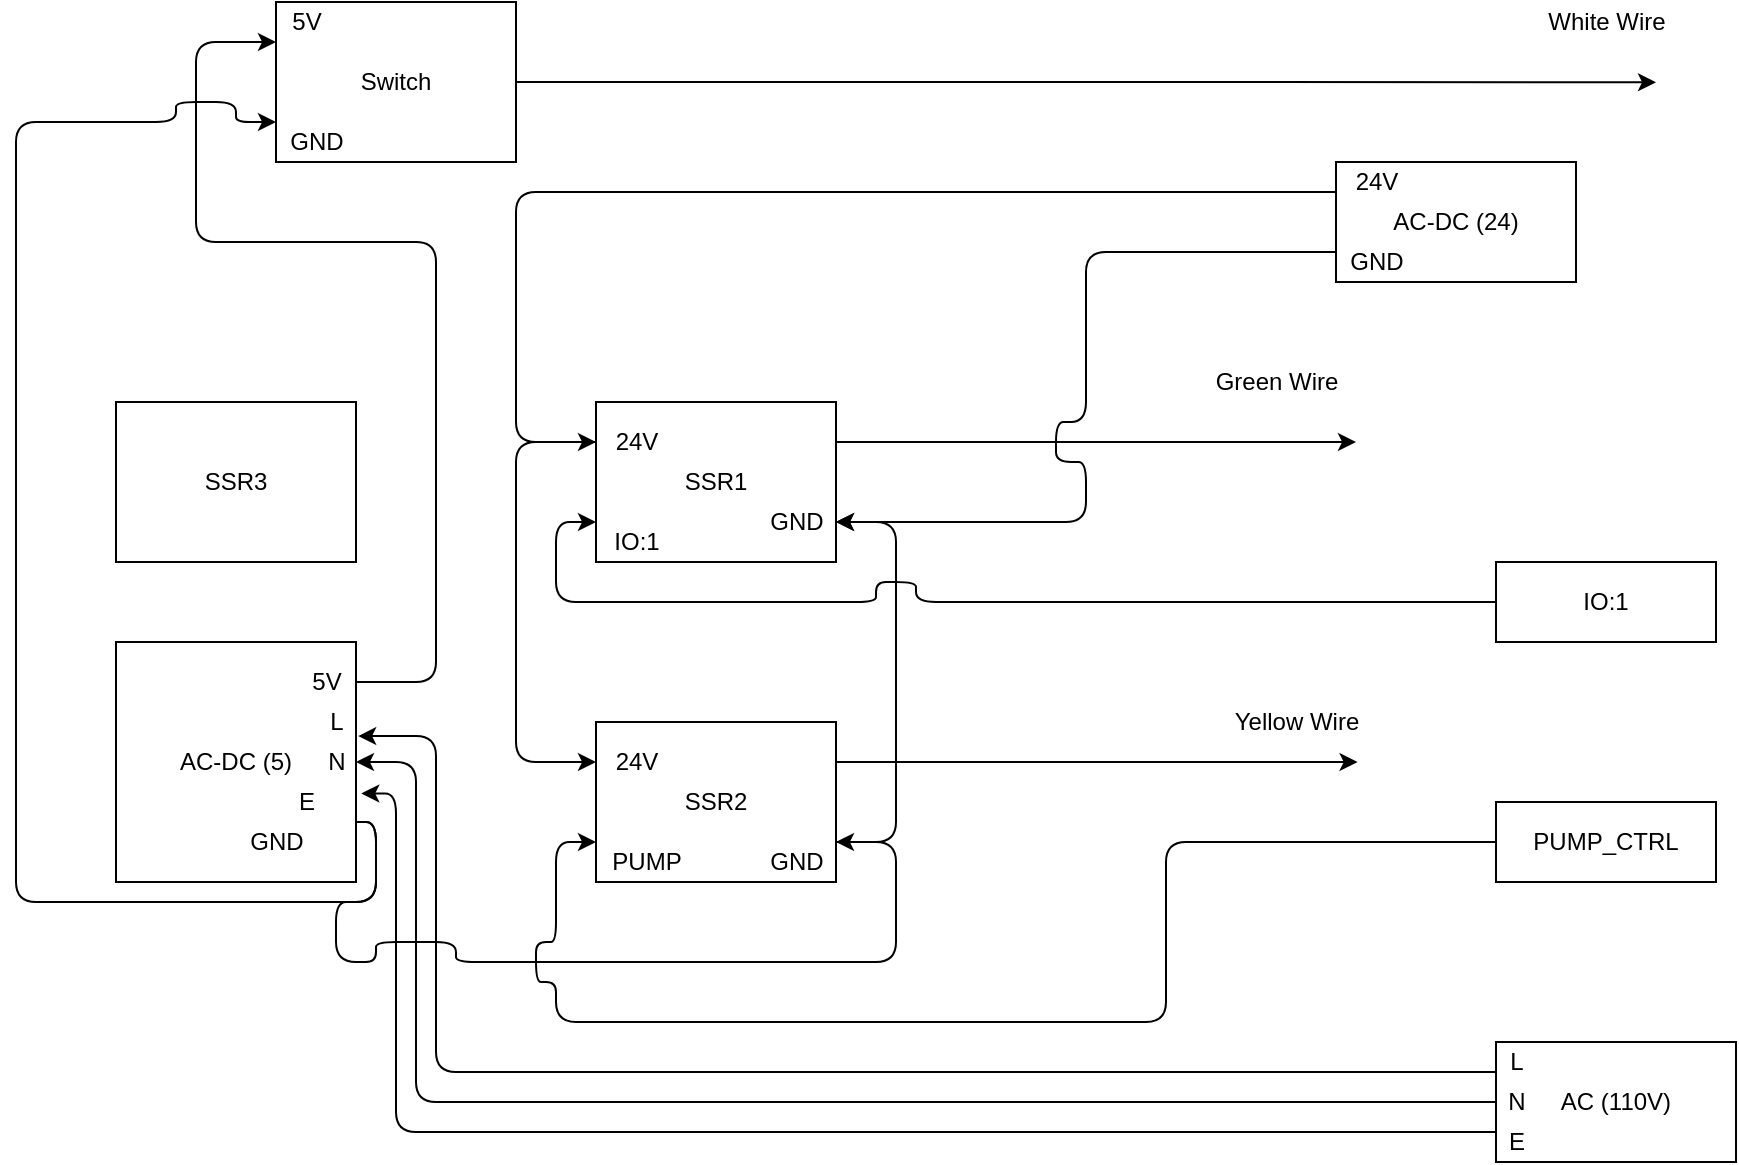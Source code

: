 <mxfile version="13.10.0" type="embed">
    <diagram id="Lhh-HcLvdtvalfxC7fJB" name="Page-1">
        <mxGraphModel dx="1081" dy="557" grid="1" gridSize="10" guides="1" tooltips="1" connect="1" arrows="1" fold="1" page="1" pageScale="1" pageWidth="850" pageHeight="1100" math="0" shadow="0">
            <root>
                <mxCell id="0"/>
                <mxCell id="1" parent="0"/>
                <mxCell id="12" style="edgeStyle=orthogonalEdgeStyle;rounded=1;orthogonalLoop=1;jettySize=auto;html=1;exitX=1;exitY=0.25;exitDx=0;exitDy=0;" edge="1" parent="1" source="2">
                    <mxGeometry relative="1" as="geometry">
                        <mxPoint x="780" y="300" as="targetPoint"/>
                    </mxGeometry>
                </mxCell>
                <mxCell id="21" style="edgeStyle=orthogonalEdgeStyle;rounded=1;orthogonalLoop=1;jettySize=auto;html=1;exitX=0;exitY=0.25;exitDx=0;exitDy=0;entryX=0;entryY=0.25;entryDx=0;entryDy=0;" edge="1" parent="1" source="2" target="3">
                    <mxGeometry relative="1" as="geometry">
                        <Array as="points">
                            <mxPoint x="360" y="300"/>
                            <mxPoint x="360" y="460"/>
                        </Array>
                    </mxGeometry>
                </mxCell>
                <mxCell id="2" value="SSR1" style="rounded=0;whiteSpace=wrap;html=1;" vertex="1" parent="1">
                    <mxGeometry x="400" y="280" width="120" height="80" as="geometry"/>
                </mxCell>
                <mxCell id="9" style="edgeStyle=orthogonalEdgeStyle;rounded=1;orthogonalLoop=1;jettySize=auto;html=1;exitX=1;exitY=0.75;exitDx=0;exitDy=0;entryX=1;entryY=0.75;entryDx=0;entryDy=0;" edge="1" parent="1" source="3" target="2">
                    <mxGeometry relative="1" as="geometry">
                        <Array as="points">
                            <mxPoint x="550" y="500"/>
                            <mxPoint x="550" y="340"/>
                        </Array>
                    </mxGeometry>
                </mxCell>
                <mxCell id="15" style="edgeStyle=orthogonalEdgeStyle;rounded=1;orthogonalLoop=1;jettySize=auto;html=1;exitX=1;exitY=0.25;exitDx=0;exitDy=0;" edge="1" parent="1" source="3">
                    <mxGeometry relative="1" as="geometry">
                        <mxPoint x="780.8" y="460" as="targetPoint"/>
                    </mxGeometry>
                </mxCell>
                <mxCell id="3" value="SSR2" style="rounded=0;whiteSpace=wrap;html=1;" vertex="1" parent="1">
                    <mxGeometry x="400" y="440" width="120" height="80" as="geometry"/>
                </mxCell>
                <mxCell id="7" style="edgeStyle=orthogonalEdgeStyle;rounded=1;orthogonalLoop=1;jettySize=auto;html=1;exitX=1;exitY=0.75;exitDx=0;exitDy=0;entryX=1;entryY=0.75;entryDx=0;entryDy=0;" edge="1" parent="1" source="4" target="3">
                    <mxGeometry relative="1" as="geometry">
                        <Array as="points">
                            <mxPoint x="290" y="490"/>
                            <mxPoint x="290" y="530"/>
                            <mxPoint x="270" y="530"/>
                            <mxPoint x="270" y="560"/>
                            <mxPoint x="290" y="560"/>
                            <mxPoint x="290" y="550"/>
                            <mxPoint x="330" y="550"/>
                            <mxPoint x="330" y="560"/>
                            <mxPoint x="550" y="560"/>
                            <mxPoint x="550" y="500"/>
                        </Array>
                    </mxGeometry>
                </mxCell>
                <mxCell id="16" style="edgeStyle=orthogonalEdgeStyle;rounded=1;orthogonalLoop=1;jettySize=auto;html=1;exitX=1;exitY=0.25;exitDx=0;exitDy=0;entryX=0;entryY=0.25;entryDx=0;entryDy=0;" edge="1" parent="1" source="4" target="6">
                    <mxGeometry relative="1" as="geometry">
                        <Array as="points">
                            <mxPoint x="270" y="430"/>
                            <mxPoint x="270" y="420"/>
                            <mxPoint x="320" y="420"/>
                            <mxPoint x="320" y="200"/>
                            <mxPoint x="200" y="200"/>
                            <mxPoint x="200" y="100"/>
                        </Array>
                    </mxGeometry>
                </mxCell>
                <mxCell id="45" style="edgeStyle=orthogonalEdgeStyle;rounded=1;orthogonalLoop=1;jettySize=auto;html=1;exitX=1;exitY=0.75;exitDx=0;exitDy=0;entryX=0;entryY=0.75;entryDx=0;entryDy=0;" edge="1" parent="1" source="4" target="6">
                    <mxGeometry relative="1" as="geometry">
                        <Array as="points">
                            <mxPoint x="290" y="490"/>
                            <mxPoint x="290" y="530"/>
                            <mxPoint x="110" y="530"/>
                            <mxPoint x="110" y="140"/>
                            <mxPoint x="190" y="140"/>
                            <mxPoint x="190" y="130"/>
                            <mxPoint x="220" y="130"/>
                            <mxPoint x="220" y="140"/>
                        </Array>
                    </mxGeometry>
                </mxCell>
                <mxCell id="4" value="AC-DC (5)" style="rounded=0;whiteSpace=wrap;html=1;" vertex="1" parent="1">
                    <mxGeometry x="160" y="400" width="120" height="120" as="geometry"/>
                </mxCell>
                <mxCell id="5" value="SSR3" style="rounded=0;whiteSpace=wrap;html=1;" vertex="1" parent="1">
                    <mxGeometry x="160" y="280" width="120" height="80" as="geometry"/>
                </mxCell>
                <mxCell id="48" style="edgeStyle=orthogonalEdgeStyle;rounded=1;orthogonalLoop=1;jettySize=auto;html=1;exitX=1;exitY=0.5;exitDx=0;exitDy=0;" edge="1" parent="1" source="6">
                    <mxGeometry relative="1" as="geometry">
                        <mxPoint x="930.0" y="120.143" as="targetPoint"/>
                    </mxGeometry>
                </mxCell>
                <mxCell id="6" value="Switch" style="rounded=0;whiteSpace=wrap;html=1;" vertex="1" parent="1">
                    <mxGeometry x="240" y="80" width="120" height="80" as="geometry"/>
                </mxCell>
                <mxCell id="8" value="GND" style="text;html=1;align=center;verticalAlign=middle;resizable=0;points=[];autosize=1;" vertex="1" parent="1">
                    <mxGeometry x="220" y="490" width="40" height="20" as="geometry"/>
                </mxCell>
                <mxCell id="10" value="GND" style="text;html=1;align=center;verticalAlign=middle;resizable=0;points=[];autosize=1;" vertex="1" parent="1">
                    <mxGeometry x="480" y="500" width="40" height="20" as="geometry"/>
                </mxCell>
                <mxCell id="11" value="GND" style="text;html=1;align=center;verticalAlign=middle;resizable=0;points=[];autosize=1;" vertex="1" parent="1">
                    <mxGeometry x="480" y="330" width="40" height="20" as="geometry"/>
                </mxCell>
                <mxCell id="13" value="Green Wire" style="text;html=1;align=center;verticalAlign=middle;resizable=0;points=[];autosize=1;" vertex="1" parent="1">
                    <mxGeometry x="700" y="260" width="80" height="20" as="geometry"/>
                </mxCell>
                <mxCell id="14" value="Yellow Wire" style="text;html=1;align=center;verticalAlign=middle;resizable=0;points=[];autosize=1;" vertex="1" parent="1">
                    <mxGeometry x="710" y="430" width="80" height="20" as="geometry"/>
                </mxCell>
                <mxCell id="17" value="5V" style="text;html=1;align=center;verticalAlign=middle;resizable=0;points=[];autosize=1;" vertex="1" parent="1">
                    <mxGeometry x="240" y="80" width="30" height="20" as="geometry"/>
                </mxCell>
                <mxCell id="18" value="5V" style="text;html=1;align=center;verticalAlign=middle;resizable=0;points=[];autosize=1;" vertex="1" parent="1">
                    <mxGeometry x="250" y="410" width="30" height="20" as="geometry"/>
                </mxCell>
                <mxCell id="20" style="edgeStyle=orthogonalEdgeStyle;rounded=1;orthogonalLoop=1;jettySize=auto;html=1;exitX=0;exitY=0.25;exitDx=0;exitDy=0;entryX=0;entryY=0.25;entryDx=0;entryDy=0;" edge="1" parent="1" source="19" target="2">
                    <mxGeometry relative="1" as="geometry">
                        <Array as="points">
                            <mxPoint x="360" y="175"/>
                            <mxPoint x="360" y="300"/>
                        </Array>
                    </mxGeometry>
                </mxCell>
                <mxCell id="25" style="edgeStyle=orthogonalEdgeStyle;rounded=1;orthogonalLoop=1;jettySize=auto;html=1;exitX=0;exitY=0.75;exitDx=0;exitDy=0;entryX=1;entryY=0.75;entryDx=0;entryDy=0;" edge="1" parent="1" source="19" target="2">
                    <mxGeometry relative="1" as="geometry">
                        <mxPoint x="590" y="300" as="targetPoint"/>
                        <Array as="points">
                            <mxPoint x="645" y="205"/>
                            <mxPoint x="645" y="290"/>
                            <mxPoint x="630" y="290"/>
                            <mxPoint x="630" y="310"/>
                            <mxPoint x="645" y="310"/>
                            <mxPoint x="645" y="340"/>
                        </Array>
                    </mxGeometry>
                </mxCell>
                <mxCell id="19" value="AC-DC (24)" style="rounded=0;whiteSpace=wrap;html=1;" vertex="1" parent="1">
                    <mxGeometry x="770" y="160" width="120" height="60" as="geometry"/>
                </mxCell>
                <mxCell id="22" value="24V" style="text;html=1;align=center;verticalAlign=middle;resizable=0;points=[];autosize=1;" vertex="1" parent="1">
                    <mxGeometry x="400" y="290" width="40" height="20" as="geometry"/>
                </mxCell>
                <mxCell id="23" value="24V" style="text;html=1;align=center;verticalAlign=middle;resizable=0;points=[];autosize=1;" vertex="1" parent="1">
                    <mxGeometry x="400" y="450" width="40" height="20" as="geometry"/>
                </mxCell>
                <mxCell id="24" value="24V" style="text;html=1;align=center;verticalAlign=middle;resizable=0;points=[];autosize=1;" vertex="1" parent="1">
                    <mxGeometry x="770" y="160" width="40" height="20" as="geometry"/>
                </mxCell>
                <mxCell id="26" value="GND" style="text;html=1;align=center;verticalAlign=middle;resizable=0;points=[];autosize=1;" vertex="1" parent="1">
                    <mxGeometry x="770" y="200" width="40" height="20" as="geometry"/>
                </mxCell>
                <mxCell id="39" style="edgeStyle=orthogonalEdgeStyle;rounded=1;orthogonalLoop=1;jettySize=auto;html=1;exitX=0;exitY=0.25;exitDx=0;exitDy=0;entryX=1.009;entryY=0.392;entryDx=0;entryDy=0;entryPerimeter=0;" edge="1" parent="1" source="27" target="4">
                    <mxGeometry relative="1" as="geometry">
                        <Array as="points">
                            <mxPoint x="320" y="615"/>
                            <mxPoint x="320" y="447"/>
                        </Array>
                    </mxGeometry>
                </mxCell>
                <mxCell id="40" style="edgeStyle=orthogonalEdgeStyle;rounded=1;orthogonalLoop=1;jettySize=auto;html=1;exitX=0;exitY=0.5;exitDx=0;exitDy=0;entryX=1;entryY=0.5;entryDx=0;entryDy=0;" edge="1" parent="1" source="27" target="4">
                    <mxGeometry relative="1" as="geometry">
                        <Array as="points">
                            <mxPoint x="310" y="630"/>
                            <mxPoint x="310" y="460"/>
                        </Array>
                    </mxGeometry>
                </mxCell>
                <mxCell id="41" style="edgeStyle=orthogonalEdgeStyle;rounded=1;orthogonalLoop=1;jettySize=auto;html=1;exitX=0;exitY=0.75;exitDx=0;exitDy=0;entryX=1.022;entryY=0.631;entryDx=0;entryDy=0;entryPerimeter=0;" edge="1" parent="1" source="27" target="4">
                    <mxGeometry relative="1" as="geometry">
                        <Array as="points">
                            <mxPoint x="300" y="645"/>
                            <mxPoint x="300" y="476"/>
                        </Array>
                    </mxGeometry>
                </mxCell>
                <mxCell id="27" value="AC (110V)" style="rounded=0;whiteSpace=wrap;html=1;" vertex="1" parent="1">
                    <mxGeometry x="850" y="600" width="120" height="60" as="geometry"/>
                </mxCell>
                <mxCell id="28" value="L" style="text;html=1;align=center;verticalAlign=middle;resizable=0;points=[];autosize=1;" vertex="1" parent="1">
                    <mxGeometry x="850" y="600" width="20" height="20" as="geometry"/>
                </mxCell>
                <mxCell id="29" value="N" style="text;html=1;align=center;verticalAlign=middle;resizable=0;points=[];autosize=1;" vertex="1" parent="1">
                    <mxGeometry x="850" y="620" width="20" height="20" as="geometry"/>
                </mxCell>
                <mxCell id="30" value="E" style="text;html=1;align=center;verticalAlign=middle;resizable=0;points=[];autosize=1;" vertex="1" parent="1">
                    <mxGeometry x="850" y="640" width="20" height="20" as="geometry"/>
                </mxCell>
                <mxCell id="31" value="IO:1" style="text;html=1;align=center;verticalAlign=middle;resizable=0;points=[];autosize=1;" vertex="1" parent="1">
                    <mxGeometry x="400" y="340" width="40" height="20" as="geometry"/>
                </mxCell>
                <mxCell id="32" value="PUMP" style="text;html=1;align=center;verticalAlign=middle;resizable=0;points=[];autosize=1;" vertex="1" parent="1">
                    <mxGeometry x="400" y="500" width="50" height="20" as="geometry"/>
                </mxCell>
                <mxCell id="35" style="edgeStyle=orthogonalEdgeStyle;rounded=1;orthogonalLoop=1;jettySize=auto;html=1;exitX=0;exitY=0.5;exitDx=0;exitDy=0;entryX=0;entryY=0.75;entryDx=0;entryDy=0;" edge="1" parent="1" source="33" target="2">
                    <mxGeometry relative="1" as="geometry">
                        <Array as="points">
                            <mxPoint x="560" y="380"/>
                            <mxPoint x="560" y="370"/>
                            <mxPoint x="540" y="370"/>
                            <mxPoint x="540" y="380"/>
                            <mxPoint x="380" y="380"/>
                            <mxPoint x="380" y="340"/>
                        </Array>
                    </mxGeometry>
                </mxCell>
                <mxCell id="33" value="IO:1" style="rounded=0;whiteSpace=wrap;html=1;" vertex="1" parent="1">
                    <mxGeometry x="850" y="360" width="110" height="40" as="geometry"/>
                </mxCell>
                <mxCell id="38" style="edgeStyle=orthogonalEdgeStyle;rounded=1;orthogonalLoop=1;jettySize=auto;html=1;exitX=0;exitY=0.5;exitDx=0;exitDy=0;entryX=0;entryY=0.75;entryDx=0;entryDy=0;" edge="1" parent="1" source="36" target="3">
                    <mxGeometry relative="1" as="geometry">
                        <Array as="points">
                            <mxPoint x="685" y="500"/>
                            <mxPoint x="685" y="590"/>
                            <mxPoint x="380" y="590"/>
                            <mxPoint x="380" y="570"/>
                            <mxPoint x="370" y="570"/>
                            <mxPoint x="370" y="550"/>
                            <mxPoint x="380" y="550"/>
                            <mxPoint x="380" y="500"/>
                        </Array>
                    </mxGeometry>
                </mxCell>
                <mxCell id="36" value="PUMP_CTRL" style="rounded=0;whiteSpace=wrap;html=1;" vertex="1" parent="1">
                    <mxGeometry x="850" y="480" width="110" height="40" as="geometry"/>
                </mxCell>
                <mxCell id="42" value="L" style="text;html=1;align=center;verticalAlign=middle;resizable=0;points=[];autosize=1;" vertex="1" parent="1">
                    <mxGeometry x="260" y="430" width="20" height="20" as="geometry"/>
                </mxCell>
                <mxCell id="43" value="N" style="text;html=1;align=center;verticalAlign=middle;resizable=0;points=[];autosize=1;" vertex="1" parent="1">
                    <mxGeometry x="260" y="450" width="20" height="20" as="geometry"/>
                </mxCell>
                <mxCell id="44" value="E" style="text;html=1;align=center;verticalAlign=middle;resizable=0;points=[];autosize=1;" vertex="1" parent="1">
                    <mxGeometry x="245" y="470" width="20" height="20" as="geometry"/>
                </mxCell>
                <mxCell id="46" value="GND" style="text;html=1;align=center;verticalAlign=middle;resizable=0;points=[];autosize=1;" vertex="1" parent="1">
                    <mxGeometry x="240" y="140" width="40" height="20" as="geometry"/>
                </mxCell>
                <mxCell id="47" value="White Wire" style="text;html=1;align=center;verticalAlign=middle;resizable=0;points=[];autosize=1;" vertex="1" parent="1">
                    <mxGeometry x="870" y="80" width="70" height="20" as="geometry"/>
                </mxCell>
            </root>
        </mxGraphModel>
    </diagram>
</mxfile>